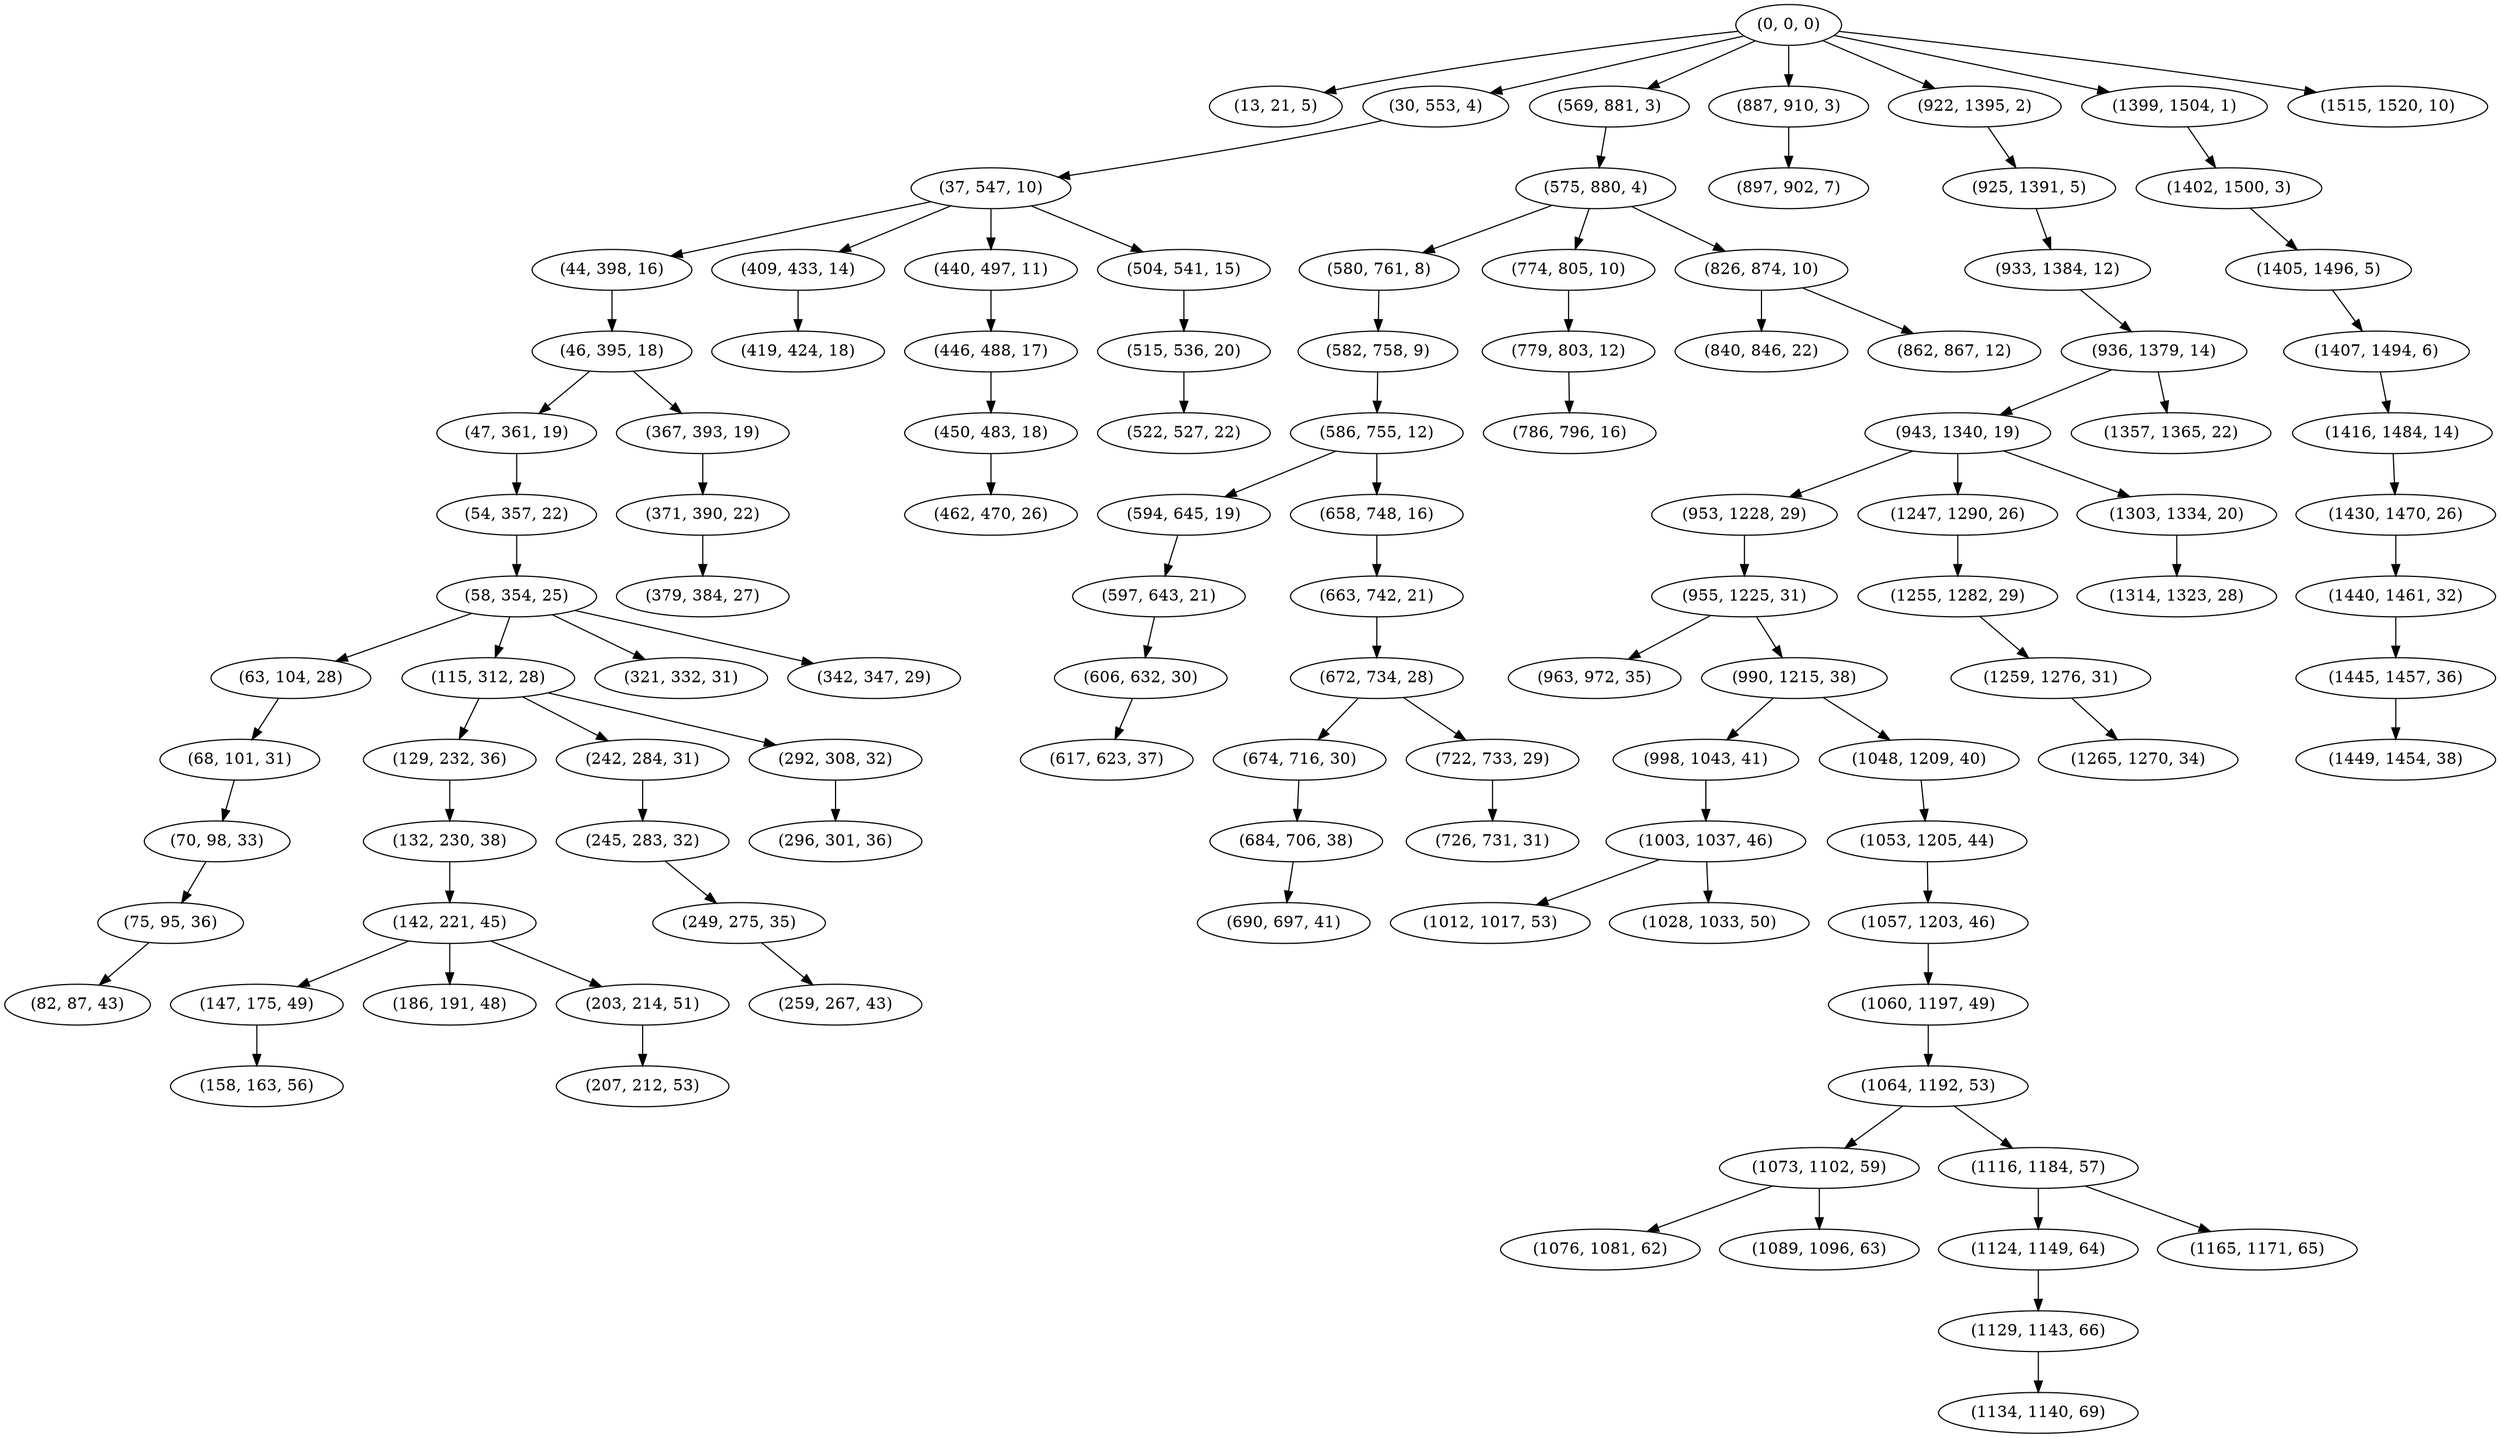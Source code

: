 digraph tree {
    "(0, 0, 0)";
    "(13, 21, 5)";
    "(30, 553, 4)";
    "(37, 547, 10)";
    "(44, 398, 16)";
    "(46, 395, 18)";
    "(47, 361, 19)";
    "(54, 357, 22)";
    "(58, 354, 25)";
    "(63, 104, 28)";
    "(68, 101, 31)";
    "(70, 98, 33)";
    "(75, 95, 36)";
    "(82, 87, 43)";
    "(115, 312, 28)";
    "(129, 232, 36)";
    "(132, 230, 38)";
    "(142, 221, 45)";
    "(147, 175, 49)";
    "(158, 163, 56)";
    "(186, 191, 48)";
    "(203, 214, 51)";
    "(207, 212, 53)";
    "(242, 284, 31)";
    "(245, 283, 32)";
    "(249, 275, 35)";
    "(259, 267, 43)";
    "(292, 308, 32)";
    "(296, 301, 36)";
    "(321, 332, 31)";
    "(342, 347, 29)";
    "(367, 393, 19)";
    "(371, 390, 22)";
    "(379, 384, 27)";
    "(409, 433, 14)";
    "(419, 424, 18)";
    "(440, 497, 11)";
    "(446, 488, 17)";
    "(450, 483, 18)";
    "(462, 470, 26)";
    "(504, 541, 15)";
    "(515, 536, 20)";
    "(522, 527, 22)";
    "(569, 881, 3)";
    "(575, 880, 4)";
    "(580, 761, 8)";
    "(582, 758, 9)";
    "(586, 755, 12)";
    "(594, 645, 19)";
    "(597, 643, 21)";
    "(606, 632, 30)";
    "(617, 623, 37)";
    "(658, 748, 16)";
    "(663, 742, 21)";
    "(672, 734, 28)";
    "(674, 716, 30)";
    "(684, 706, 38)";
    "(690, 697, 41)";
    "(722, 733, 29)";
    "(726, 731, 31)";
    "(774, 805, 10)";
    "(779, 803, 12)";
    "(786, 796, 16)";
    "(826, 874, 10)";
    "(840, 846, 22)";
    "(862, 867, 12)";
    "(887, 910, 3)";
    "(897, 902, 7)";
    "(922, 1395, 2)";
    "(925, 1391, 5)";
    "(933, 1384, 12)";
    "(936, 1379, 14)";
    "(943, 1340, 19)";
    "(953, 1228, 29)";
    "(955, 1225, 31)";
    "(963, 972, 35)";
    "(990, 1215, 38)";
    "(998, 1043, 41)";
    "(1003, 1037, 46)";
    "(1012, 1017, 53)";
    "(1028, 1033, 50)";
    "(1048, 1209, 40)";
    "(1053, 1205, 44)";
    "(1057, 1203, 46)";
    "(1060, 1197, 49)";
    "(1064, 1192, 53)";
    "(1073, 1102, 59)";
    "(1076, 1081, 62)";
    "(1089, 1096, 63)";
    "(1116, 1184, 57)";
    "(1124, 1149, 64)";
    "(1129, 1143, 66)";
    "(1134, 1140, 69)";
    "(1165, 1171, 65)";
    "(1247, 1290, 26)";
    "(1255, 1282, 29)";
    "(1259, 1276, 31)";
    "(1265, 1270, 34)";
    "(1303, 1334, 20)";
    "(1314, 1323, 28)";
    "(1357, 1365, 22)";
    "(1399, 1504, 1)";
    "(1402, 1500, 3)";
    "(1405, 1496, 5)";
    "(1407, 1494, 6)";
    "(1416, 1484, 14)";
    "(1430, 1470, 26)";
    "(1440, 1461, 32)";
    "(1445, 1457, 36)";
    "(1449, 1454, 38)";
    "(1515, 1520, 10)";
    "(0, 0, 0)" -> "(13, 21, 5)";
    "(0, 0, 0)" -> "(30, 553, 4)";
    "(0, 0, 0)" -> "(569, 881, 3)";
    "(0, 0, 0)" -> "(887, 910, 3)";
    "(0, 0, 0)" -> "(922, 1395, 2)";
    "(0, 0, 0)" -> "(1399, 1504, 1)";
    "(0, 0, 0)" -> "(1515, 1520, 10)";
    "(30, 553, 4)" -> "(37, 547, 10)";
    "(37, 547, 10)" -> "(44, 398, 16)";
    "(37, 547, 10)" -> "(409, 433, 14)";
    "(37, 547, 10)" -> "(440, 497, 11)";
    "(37, 547, 10)" -> "(504, 541, 15)";
    "(44, 398, 16)" -> "(46, 395, 18)";
    "(46, 395, 18)" -> "(47, 361, 19)";
    "(46, 395, 18)" -> "(367, 393, 19)";
    "(47, 361, 19)" -> "(54, 357, 22)";
    "(54, 357, 22)" -> "(58, 354, 25)";
    "(58, 354, 25)" -> "(63, 104, 28)";
    "(58, 354, 25)" -> "(115, 312, 28)";
    "(58, 354, 25)" -> "(321, 332, 31)";
    "(58, 354, 25)" -> "(342, 347, 29)";
    "(63, 104, 28)" -> "(68, 101, 31)";
    "(68, 101, 31)" -> "(70, 98, 33)";
    "(70, 98, 33)" -> "(75, 95, 36)";
    "(75, 95, 36)" -> "(82, 87, 43)";
    "(115, 312, 28)" -> "(129, 232, 36)";
    "(115, 312, 28)" -> "(242, 284, 31)";
    "(115, 312, 28)" -> "(292, 308, 32)";
    "(129, 232, 36)" -> "(132, 230, 38)";
    "(132, 230, 38)" -> "(142, 221, 45)";
    "(142, 221, 45)" -> "(147, 175, 49)";
    "(142, 221, 45)" -> "(186, 191, 48)";
    "(142, 221, 45)" -> "(203, 214, 51)";
    "(147, 175, 49)" -> "(158, 163, 56)";
    "(203, 214, 51)" -> "(207, 212, 53)";
    "(242, 284, 31)" -> "(245, 283, 32)";
    "(245, 283, 32)" -> "(249, 275, 35)";
    "(249, 275, 35)" -> "(259, 267, 43)";
    "(292, 308, 32)" -> "(296, 301, 36)";
    "(367, 393, 19)" -> "(371, 390, 22)";
    "(371, 390, 22)" -> "(379, 384, 27)";
    "(409, 433, 14)" -> "(419, 424, 18)";
    "(440, 497, 11)" -> "(446, 488, 17)";
    "(446, 488, 17)" -> "(450, 483, 18)";
    "(450, 483, 18)" -> "(462, 470, 26)";
    "(504, 541, 15)" -> "(515, 536, 20)";
    "(515, 536, 20)" -> "(522, 527, 22)";
    "(569, 881, 3)" -> "(575, 880, 4)";
    "(575, 880, 4)" -> "(580, 761, 8)";
    "(575, 880, 4)" -> "(774, 805, 10)";
    "(575, 880, 4)" -> "(826, 874, 10)";
    "(580, 761, 8)" -> "(582, 758, 9)";
    "(582, 758, 9)" -> "(586, 755, 12)";
    "(586, 755, 12)" -> "(594, 645, 19)";
    "(586, 755, 12)" -> "(658, 748, 16)";
    "(594, 645, 19)" -> "(597, 643, 21)";
    "(597, 643, 21)" -> "(606, 632, 30)";
    "(606, 632, 30)" -> "(617, 623, 37)";
    "(658, 748, 16)" -> "(663, 742, 21)";
    "(663, 742, 21)" -> "(672, 734, 28)";
    "(672, 734, 28)" -> "(674, 716, 30)";
    "(672, 734, 28)" -> "(722, 733, 29)";
    "(674, 716, 30)" -> "(684, 706, 38)";
    "(684, 706, 38)" -> "(690, 697, 41)";
    "(722, 733, 29)" -> "(726, 731, 31)";
    "(774, 805, 10)" -> "(779, 803, 12)";
    "(779, 803, 12)" -> "(786, 796, 16)";
    "(826, 874, 10)" -> "(840, 846, 22)";
    "(826, 874, 10)" -> "(862, 867, 12)";
    "(887, 910, 3)" -> "(897, 902, 7)";
    "(922, 1395, 2)" -> "(925, 1391, 5)";
    "(925, 1391, 5)" -> "(933, 1384, 12)";
    "(933, 1384, 12)" -> "(936, 1379, 14)";
    "(936, 1379, 14)" -> "(943, 1340, 19)";
    "(936, 1379, 14)" -> "(1357, 1365, 22)";
    "(943, 1340, 19)" -> "(953, 1228, 29)";
    "(943, 1340, 19)" -> "(1247, 1290, 26)";
    "(943, 1340, 19)" -> "(1303, 1334, 20)";
    "(953, 1228, 29)" -> "(955, 1225, 31)";
    "(955, 1225, 31)" -> "(963, 972, 35)";
    "(955, 1225, 31)" -> "(990, 1215, 38)";
    "(990, 1215, 38)" -> "(998, 1043, 41)";
    "(990, 1215, 38)" -> "(1048, 1209, 40)";
    "(998, 1043, 41)" -> "(1003, 1037, 46)";
    "(1003, 1037, 46)" -> "(1012, 1017, 53)";
    "(1003, 1037, 46)" -> "(1028, 1033, 50)";
    "(1048, 1209, 40)" -> "(1053, 1205, 44)";
    "(1053, 1205, 44)" -> "(1057, 1203, 46)";
    "(1057, 1203, 46)" -> "(1060, 1197, 49)";
    "(1060, 1197, 49)" -> "(1064, 1192, 53)";
    "(1064, 1192, 53)" -> "(1073, 1102, 59)";
    "(1064, 1192, 53)" -> "(1116, 1184, 57)";
    "(1073, 1102, 59)" -> "(1076, 1081, 62)";
    "(1073, 1102, 59)" -> "(1089, 1096, 63)";
    "(1116, 1184, 57)" -> "(1124, 1149, 64)";
    "(1116, 1184, 57)" -> "(1165, 1171, 65)";
    "(1124, 1149, 64)" -> "(1129, 1143, 66)";
    "(1129, 1143, 66)" -> "(1134, 1140, 69)";
    "(1247, 1290, 26)" -> "(1255, 1282, 29)";
    "(1255, 1282, 29)" -> "(1259, 1276, 31)";
    "(1259, 1276, 31)" -> "(1265, 1270, 34)";
    "(1303, 1334, 20)" -> "(1314, 1323, 28)";
    "(1399, 1504, 1)" -> "(1402, 1500, 3)";
    "(1402, 1500, 3)" -> "(1405, 1496, 5)";
    "(1405, 1496, 5)" -> "(1407, 1494, 6)";
    "(1407, 1494, 6)" -> "(1416, 1484, 14)";
    "(1416, 1484, 14)" -> "(1430, 1470, 26)";
    "(1430, 1470, 26)" -> "(1440, 1461, 32)";
    "(1440, 1461, 32)" -> "(1445, 1457, 36)";
    "(1445, 1457, 36)" -> "(1449, 1454, 38)";
}
